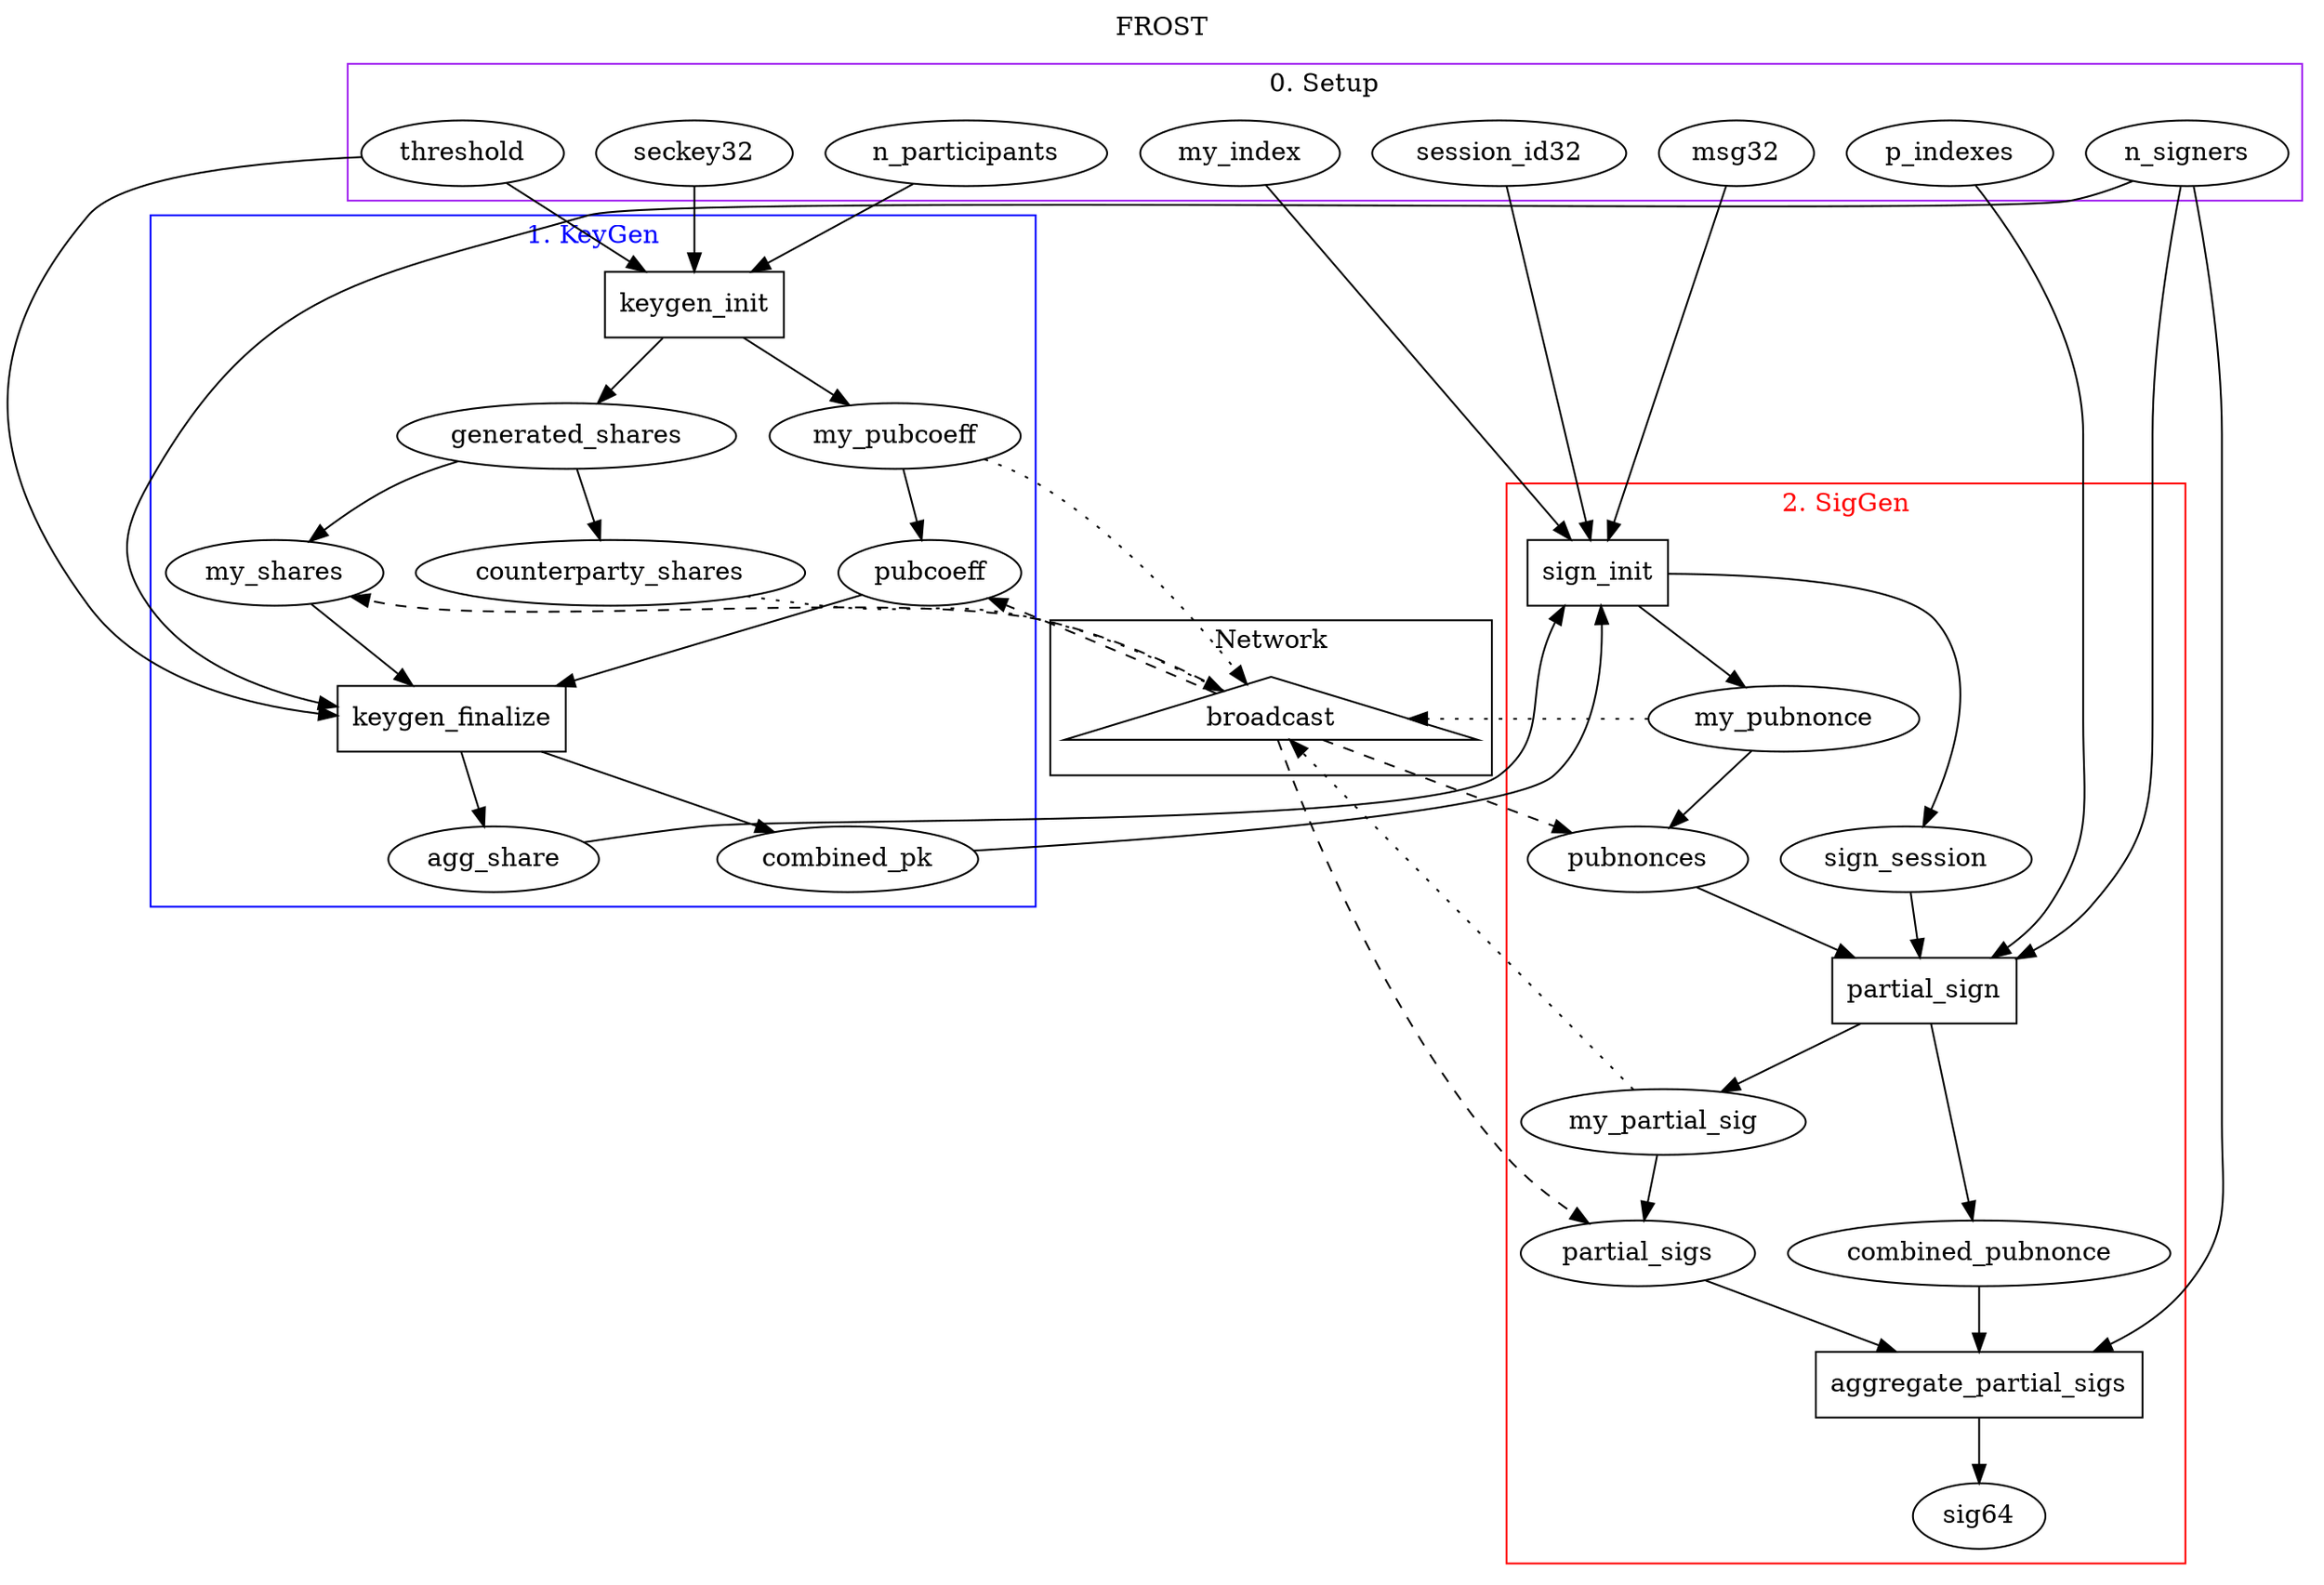 digraph G {
  dpi = 600;
  label = "FROST";
  labelloc = "t";

 // broadcast
  subgraph cluster_net {
      broadcast;
      label="Network";
  }

  broadcast [shape=triangle];

 // Setup
  subgraph cluster_setup {
      threshold; n_signers; my_index; seckey32; session_id32; msg32; p_indexes; n_participants;
      label="0. Setup";
      color=purple;
  }

  // KeyGen
  subgraph cluster_keygen {
      keygen_init; threshold; n_participants; my_index; seckey32; combined_pk; pubcoeff; generated_shares; agg_share; counterparty_shares; my_shares; keygen_finalize; my_pubcoeff;
      label="1. KeyGen";
      fontcolor=blue;
      color=blue;
   }

  // keygen_init
  keygen_init [shape=box];

  // out
  keygen_init -> generated_shares;
  keygen_init -> my_pubcoeff;
  // in
  threshold -> keygen_init;
  n_participants -> keygen_init;
  seckey32 -> keygen_init;

  generated_shares -> counterparty_shares;
  generated_shares -> my_shares;
  my_pubcoeff -> pubcoeff;

  // broadcast
  my_pubcoeff -> broadcast [style=dotted];
  counterparty_shares -> broadcast [style=dotted];
  broadcast -> my_shares [style=dashed];
  broadcast -> pubcoeff [style=dashed];

  // keygen_finalize
  keygen_finalize [shape=box];

  // out
  keygen_finalize -> agg_share;
  keygen_finalize -> combined_pk;

  // in
  my_shares -> keygen_finalize;
  pubcoeff -> keygen_finalize;
  n_signers -> keygen_finalize;
  threshold -> keygen_finalize;

  // SigGen
  subgraph cluster_sigen {
      sign_init; my_pubnonce; sign_session; session_id32; msg32; p_indexes; combined_pk; agg_share; partial_sign; my_partial_sig; combined_pubnonce; aggregate_partial_sigs; sig64; partial_sigs; pubnonces;
      label="2. SigGen";
      fontcolor=red;
      color=red;
   }

  // sign_init
  sign_init [shape=box];

  // out
  sign_init -> my_pubnonce;
  sign_init -> sign_session;
  // in
  session_id32 -> sign_init;
  msg32 -> sign_init;
  combined_pk -> sign_init;
  agg_share -> sign_init;
  my_index -> sign_init;

  my_pubnonce -> pubnonces;

  // broadcast
  broadcast -> pubnonces [style=dashed];
  my_pubnonce -> broadcast [style=dotted];

  // partial_sign
  partial_sign [shape=box];

  // out
  partial_sign -> my_partial_sig;
  partial_sign -> combined_pubnonce;

  // in
  sign_session -> partial_sign;
  pubnonces -> partial_sign;
  n_signers -> partial_sign;
  p_indexes -> partial_sign;

  // broadcast
  broadcast -> partial_sigs [style=dashed];
  my_partial_sig -> broadcast [style=dotted];
  my_partial_sig -> partial_sigs;

  // aggregate_partial_sigs
  aggregate_partial_sigs [shape=box];

  // out
  aggregate_partial_sigs -> sig64;

  // in
  partial_sigs -> aggregate_partial_sigs;
  combined_pubnonce -> aggregate_partial_sigs;
  n_signers -> aggregate_partial_sigs;
}
